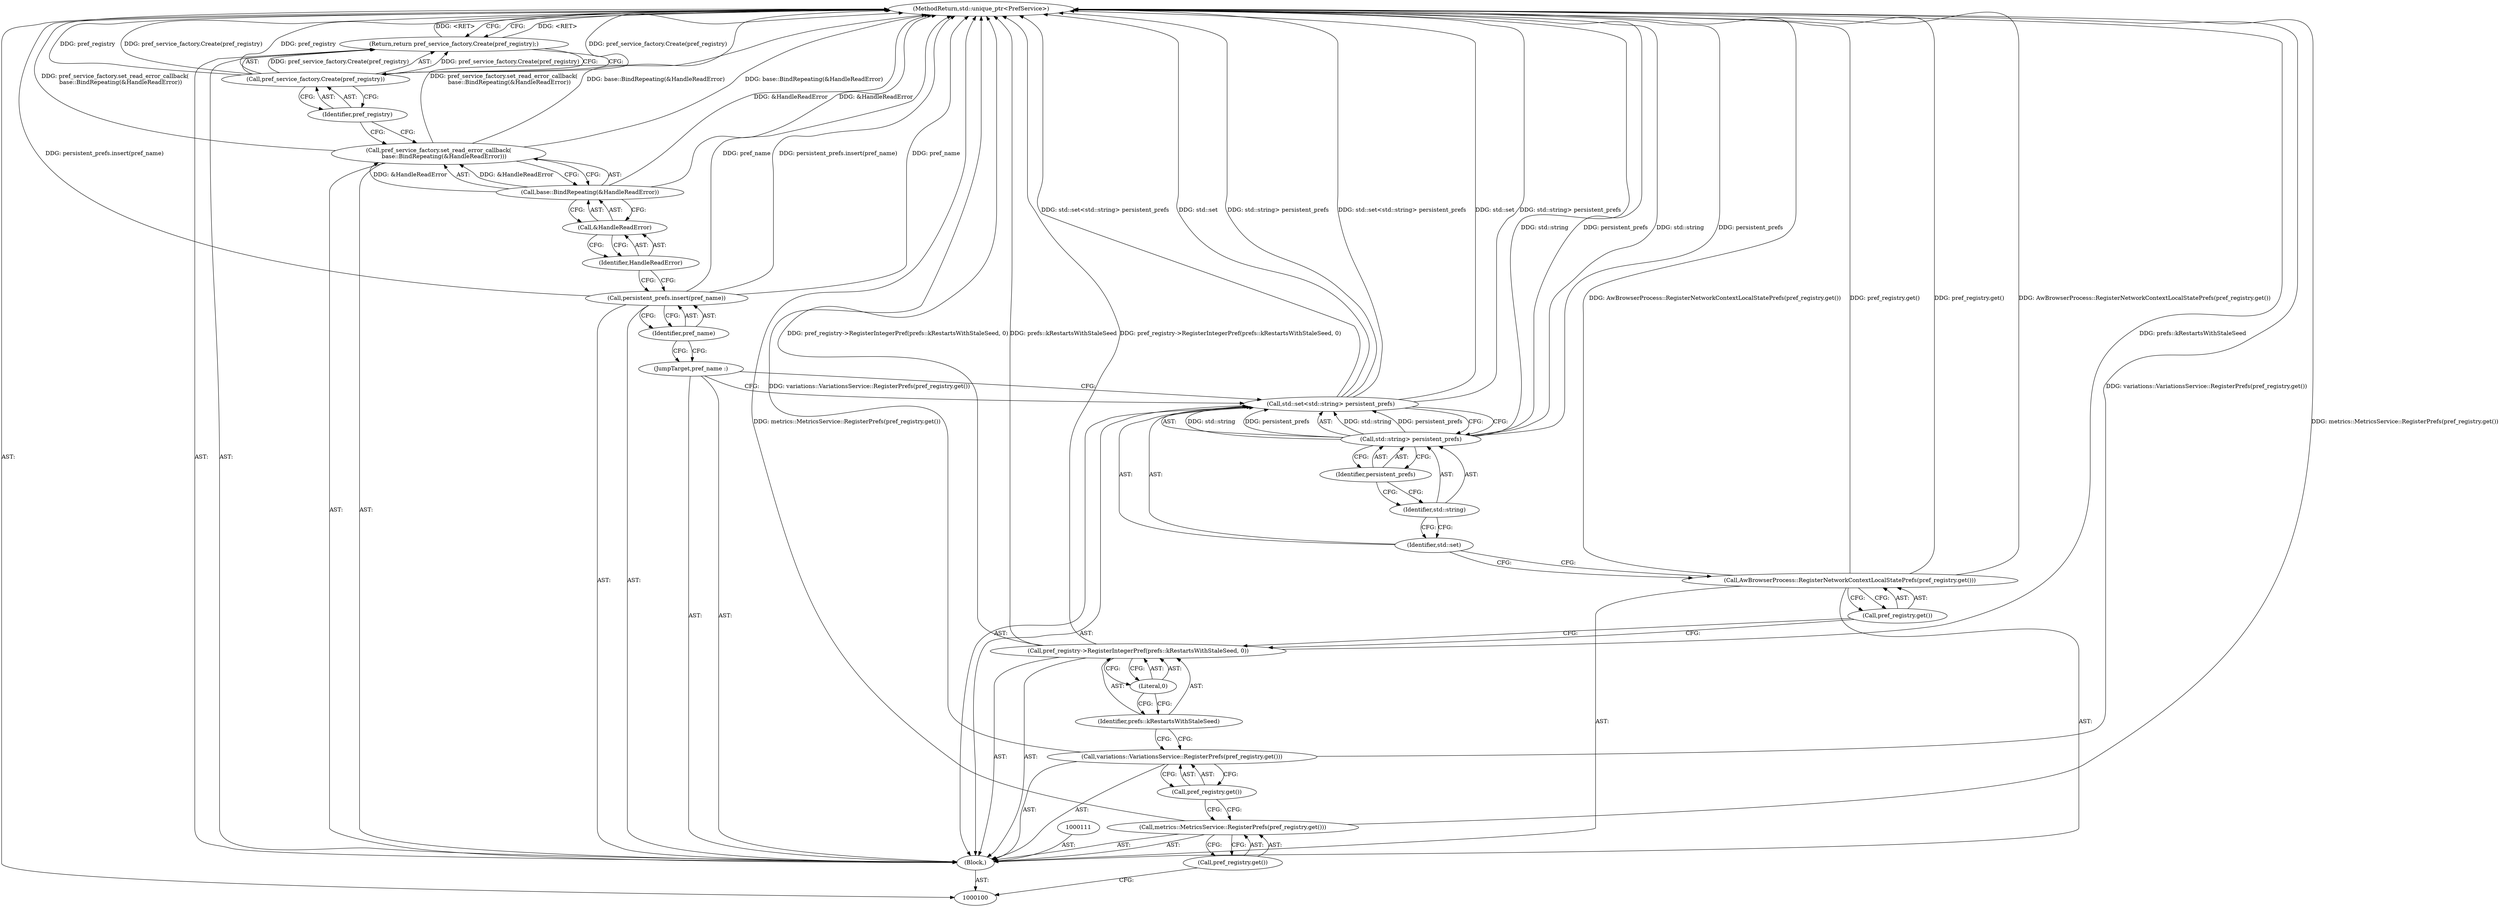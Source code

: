 digraph "0_Chrome_9785a8b9672f6f35f5a401a86251c4109eda4175" {
"1000127" [label="(MethodReturn,std::unique_ptr<PrefService>)"];
"1000101" [label="(Block,)"];
"1000114" [label="(Call,std::string> persistent_prefs)"];
"1000115" [label="(Identifier,std::string)"];
"1000112" [label="(Call,std::set<std::string> persistent_prefs)"];
"1000113" [label="(Identifier,std::set)"];
"1000116" [label="(Identifier,persistent_prefs)"];
"1000117" [label="(JumpTarget,pref_name :)"];
"1000119" [label="(Identifier,pref_name)"];
"1000118" [label="(Call,persistent_prefs.insert(pref_name))"];
"1000120" [label="(Call,pref_service_factory.set_read_error_callback(\n      base::BindRepeating(&HandleReadError)))"];
"1000122" [label="(Call,&HandleReadError)"];
"1000123" [label="(Identifier,HandleReadError)"];
"1000121" [label="(Call,base::BindRepeating(&HandleReadError))"];
"1000125" [label="(Call,pref_service_factory.Create(pref_registry))"];
"1000124" [label="(Return,return pref_service_factory.Create(pref_registry);)"];
"1000126" [label="(Identifier,pref_registry)"];
"1000102" [label="(Call,metrics::MetricsService::RegisterPrefs(pref_registry.get()))"];
"1000103" [label="(Call,pref_registry.get())"];
"1000104" [label="(Call,variations::VariationsService::RegisterPrefs(pref_registry.get()))"];
"1000105" [label="(Call,pref_registry.get())"];
"1000106" [label="(Call,pref_registry->RegisterIntegerPref(prefs::kRestartsWithStaleSeed, 0))"];
"1000107" [label="(Identifier,prefs::kRestartsWithStaleSeed)"];
"1000108" [label="(Literal,0)"];
"1000109" [label="(Call,AwBrowserProcess::RegisterNetworkContextLocalStatePrefs(pref_registry.get()))"];
"1000110" [label="(Call,pref_registry.get())"];
"1000127" -> "1000100"  [label="AST: "];
"1000127" -> "1000124"  [label="CFG: "];
"1000125" -> "1000127"  [label="DDG: pref_registry"];
"1000125" -> "1000127"  [label="DDG: pref_service_factory.Create(pref_registry)"];
"1000106" -> "1000127"  [label="DDG: prefs::kRestartsWithStaleSeed"];
"1000106" -> "1000127"  [label="DDG: pref_registry->RegisterIntegerPref(prefs::kRestartsWithStaleSeed, 0)"];
"1000104" -> "1000127"  [label="DDG: variations::VariationsService::RegisterPrefs(pref_registry.get())"];
"1000112" -> "1000127"  [label="DDG: std::string> persistent_prefs"];
"1000112" -> "1000127"  [label="DDG: std::set<std::string> persistent_prefs"];
"1000112" -> "1000127"  [label="DDG: std::set"];
"1000118" -> "1000127"  [label="DDG: persistent_prefs.insert(pref_name)"];
"1000118" -> "1000127"  [label="DDG: pref_name"];
"1000121" -> "1000127"  [label="DDG: &HandleReadError"];
"1000114" -> "1000127"  [label="DDG: persistent_prefs"];
"1000114" -> "1000127"  [label="DDG: std::string"];
"1000120" -> "1000127"  [label="DDG: base::BindRepeating(&HandleReadError)"];
"1000120" -> "1000127"  [label="DDG: pref_service_factory.set_read_error_callback(\n      base::BindRepeating(&HandleReadError))"];
"1000102" -> "1000127"  [label="DDG: metrics::MetricsService::RegisterPrefs(pref_registry.get())"];
"1000109" -> "1000127"  [label="DDG: pref_registry.get()"];
"1000109" -> "1000127"  [label="DDG: AwBrowserProcess::RegisterNetworkContextLocalStatePrefs(pref_registry.get())"];
"1000124" -> "1000127"  [label="DDG: <RET>"];
"1000101" -> "1000100"  [label="AST: "];
"1000102" -> "1000101"  [label="AST: "];
"1000104" -> "1000101"  [label="AST: "];
"1000106" -> "1000101"  [label="AST: "];
"1000109" -> "1000101"  [label="AST: "];
"1000111" -> "1000101"  [label="AST: "];
"1000112" -> "1000101"  [label="AST: "];
"1000117" -> "1000101"  [label="AST: "];
"1000118" -> "1000101"  [label="AST: "];
"1000120" -> "1000101"  [label="AST: "];
"1000124" -> "1000101"  [label="AST: "];
"1000114" -> "1000112"  [label="AST: "];
"1000114" -> "1000116"  [label="CFG: "];
"1000115" -> "1000114"  [label="AST: "];
"1000116" -> "1000114"  [label="AST: "];
"1000112" -> "1000114"  [label="CFG: "];
"1000114" -> "1000127"  [label="DDG: persistent_prefs"];
"1000114" -> "1000127"  [label="DDG: std::string"];
"1000114" -> "1000112"  [label="DDG: std::string"];
"1000114" -> "1000112"  [label="DDG: persistent_prefs"];
"1000115" -> "1000114"  [label="AST: "];
"1000115" -> "1000113"  [label="CFG: "];
"1000116" -> "1000115"  [label="CFG: "];
"1000112" -> "1000101"  [label="AST: "];
"1000112" -> "1000114"  [label="CFG: "];
"1000113" -> "1000112"  [label="AST: "];
"1000114" -> "1000112"  [label="AST: "];
"1000117" -> "1000112"  [label="CFG: "];
"1000112" -> "1000127"  [label="DDG: std::string> persistent_prefs"];
"1000112" -> "1000127"  [label="DDG: std::set<std::string> persistent_prefs"];
"1000112" -> "1000127"  [label="DDG: std::set"];
"1000114" -> "1000112"  [label="DDG: std::string"];
"1000114" -> "1000112"  [label="DDG: persistent_prefs"];
"1000113" -> "1000112"  [label="AST: "];
"1000113" -> "1000109"  [label="CFG: "];
"1000115" -> "1000113"  [label="CFG: "];
"1000116" -> "1000114"  [label="AST: "];
"1000116" -> "1000115"  [label="CFG: "];
"1000114" -> "1000116"  [label="CFG: "];
"1000117" -> "1000101"  [label="AST: "];
"1000117" -> "1000112"  [label="CFG: "];
"1000119" -> "1000117"  [label="CFG: "];
"1000119" -> "1000118"  [label="AST: "];
"1000119" -> "1000117"  [label="CFG: "];
"1000118" -> "1000119"  [label="CFG: "];
"1000118" -> "1000101"  [label="AST: "];
"1000118" -> "1000119"  [label="CFG: "];
"1000119" -> "1000118"  [label="AST: "];
"1000123" -> "1000118"  [label="CFG: "];
"1000118" -> "1000127"  [label="DDG: persistent_prefs.insert(pref_name)"];
"1000118" -> "1000127"  [label="DDG: pref_name"];
"1000120" -> "1000101"  [label="AST: "];
"1000120" -> "1000121"  [label="CFG: "];
"1000121" -> "1000120"  [label="AST: "];
"1000126" -> "1000120"  [label="CFG: "];
"1000120" -> "1000127"  [label="DDG: base::BindRepeating(&HandleReadError)"];
"1000120" -> "1000127"  [label="DDG: pref_service_factory.set_read_error_callback(\n      base::BindRepeating(&HandleReadError))"];
"1000121" -> "1000120"  [label="DDG: &HandleReadError"];
"1000122" -> "1000121"  [label="AST: "];
"1000122" -> "1000123"  [label="CFG: "];
"1000123" -> "1000122"  [label="AST: "];
"1000121" -> "1000122"  [label="CFG: "];
"1000123" -> "1000122"  [label="AST: "];
"1000123" -> "1000118"  [label="CFG: "];
"1000122" -> "1000123"  [label="CFG: "];
"1000121" -> "1000120"  [label="AST: "];
"1000121" -> "1000122"  [label="CFG: "];
"1000122" -> "1000121"  [label="AST: "];
"1000120" -> "1000121"  [label="CFG: "];
"1000121" -> "1000127"  [label="DDG: &HandleReadError"];
"1000121" -> "1000120"  [label="DDG: &HandleReadError"];
"1000125" -> "1000124"  [label="AST: "];
"1000125" -> "1000126"  [label="CFG: "];
"1000126" -> "1000125"  [label="AST: "];
"1000124" -> "1000125"  [label="CFG: "];
"1000125" -> "1000127"  [label="DDG: pref_registry"];
"1000125" -> "1000127"  [label="DDG: pref_service_factory.Create(pref_registry)"];
"1000125" -> "1000124"  [label="DDG: pref_service_factory.Create(pref_registry)"];
"1000124" -> "1000101"  [label="AST: "];
"1000124" -> "1000125"  [label="CFG: "];
"1000125" -> "1000124"  [label="AST: "];
"1000127" -> "1000124"  [label="CFG: "];
"1000124" -> "1000127"  [label="DDG: <RET>"];
"1000125" -> "1000124"  [label="DDG: pref_service_factory.Create(pref_registry)"];
"1000126" -> "1000125"  [label="AST: "];
"1000126" -> "1000120"  [label="CFG: "];
"1000125" -> "1000126"  [label="CFG: "];
"1000102" -> "1000101"  [label="AST: "];
"1000102" -> "1000103"  [label="CFG: "];
"1000103" -> "1000102"  [label="AST: "];
"1000105" -> "1000102"  [label="CFG: "];
"1000102" -> "1000127"  [label="DDG: metrics::MetricsService::RegisterPrefs(pref_registry.get())"];
"1000103" -> "1000102"  [label="AST: "];
"1000103" -> "1000100"  [label="CFG: "];
"1000102" -> "1000103"  [label="CFG: "];
"1000104" -> "1000101"  [label="AST: "];
"1000104" -> "1000105"  [label="CFG: "];
"1000105" -> "1000104"  [label="AST: "];
"1000107" -> "1000104"  [label="CFG: "];
"1000104" -> "1000127"  [label="DDG: variations::VariationsService::RegisterPrefs(pref_registry.get())"];
"1000105" -> "1000104"  [label="AST: "];
"1000105" -> "1000102"  [label="CFG: "];
"1000104" -> "1000105"  [label="CFG: "];
"1000106" -> "1000101"  [label="AST: "];
"1000106" -> "1000108"  [label="CFG: "];
"1000107" -> "1000106"  [label="AST: "];
"1000108" -> "1000106"  [label="AST: "];
"1000110" -> "1000106"  [label="CFG: "];
"1000106" -> "1000127"  [label="DDG: prefs::kRestartsWithStaleSeed"];
"1000106" -> "1000127"  [label="DDG: pref_registry->RegisterIntegerPref(prefs::kRestartsWithStaleSeed, 0)"];
"1000107" -> "1000106"  [label="AST: "];
"1000107" -> "1000104"  [label="CFG: "];
"1000108" -> "1000107"  [label="CFG: "];
"1000108" -> "1000106"  [label="AST: "];
"1000108" -> "1000107"  [label="CFG: "];
"1000106" -> "1000108"  [label="CFG: "];
"1000109" -> "1000101"  [label="AST: "];
"1000109" -> "1000110"  [label="CFG: "];
"1000110" -> "1000109"  [label="AST: "];
"1000113" -> "1000109"  [label="CFG: "];
"1000109" -> "1000127"  [label="DDG: pref_registry.get()"];
"1000109" -> "1000127"  [label="DDG: AwBrowserProcess::RegisterNetworkContextLocalStatePrefs(pref_registry.get())"];
"1000110" -> "1000109"  [label="AST: "];
"1000110" -> "1000106"  [label="CFG: "];
"1000109" -> "1000110"  [label="CFG: "];
}
